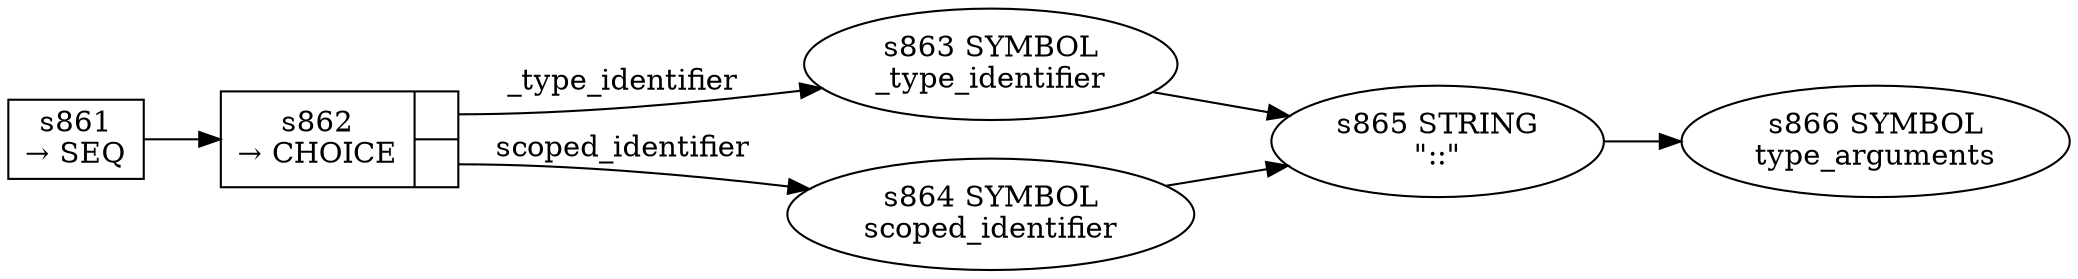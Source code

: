 
  digraph generic_type_with_turbofish {
  
    rankdir=LR;
  
    s861 [label="s861\n&rarr; SEQ", shape=record, fixedsize=false, peripheries=1];
  s862 [label="{s862\n&rarr; CHOICE|{<p0>|<p1>}}", shape=record, fixedsize=false, peripheries=1];
  s863 [label="s863 SYMBOL\n_type_identifier" href="rust-grammar.json._type_identifier.dot.svg"];
  s862:p0 -> s863 [label="_type_identifier"];
  s864 [label="s864 SYMBOL\nscoped_identifier" href="rust-grammar.json.scoped_identifier.dot.svg"];
  s862:p1 -> s864 [label="scoped_identifier"];
  s861 -> s862 [];
  s865 [label="s865 STRING\n\"::\""];
  s863 -> s865 [];
  s864 -> s865 [];
  s866 [label="s866 SYMBOL\ntype_arguments" href="rust-grammar.json.type_arguments.dot.svg"];
  s865 -> s866 [];
  
  }
  